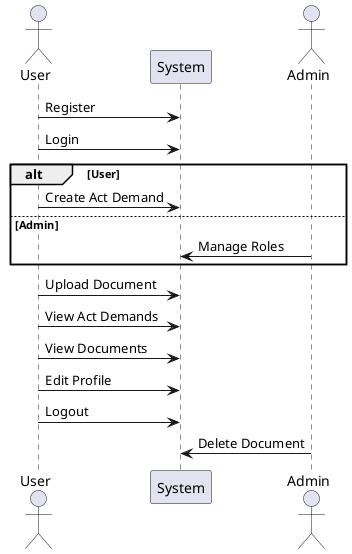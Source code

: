 @startuml
actor User
participant "System" as System
actor Admin

User -> System: Register
User -> System: Login

alt User
    User -> System: Create Act Demand
else Admin
    Admin -> System: Manage Roles
end

User -> System: Upload Document
User -> System: View Act Demands
User -> System: View Documents
User -> System: Edit Profile
User -> System: Logout
Admin -> System: Delete Document
@enduml
